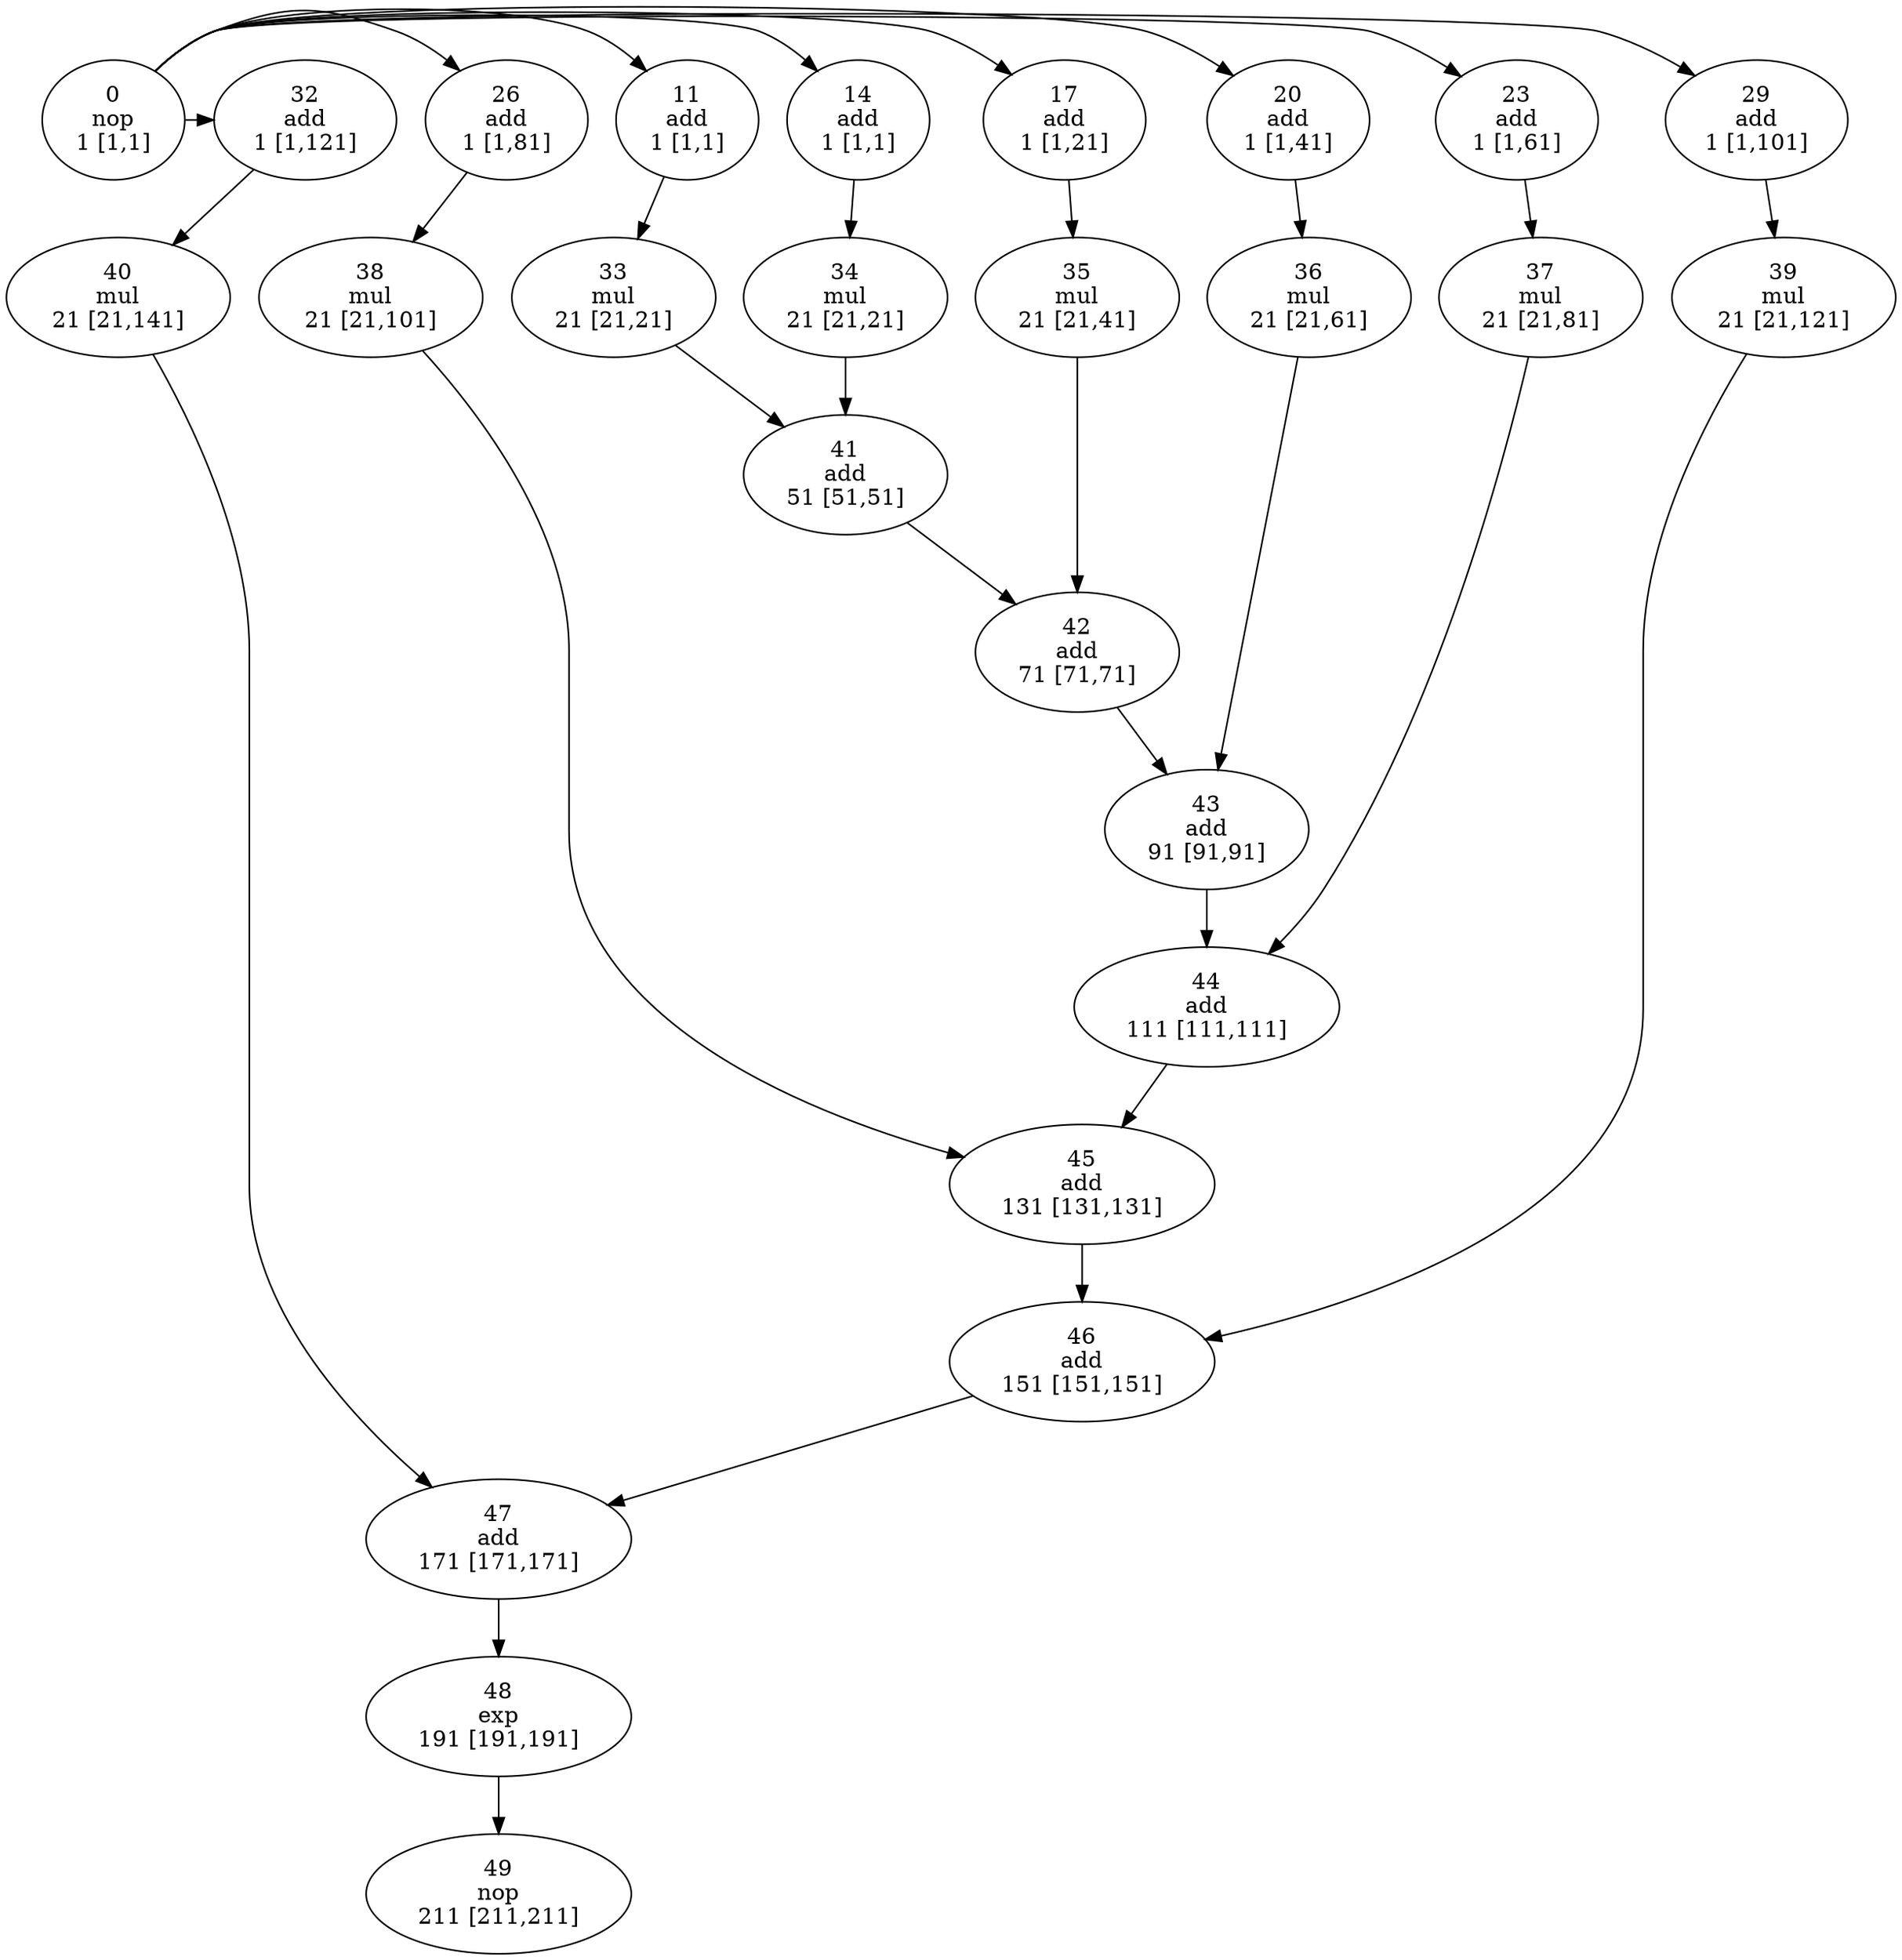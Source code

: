 strict digraph fir1 {
	node [fontcolor=black,
		style=empty
	];
	{
		graph [rank=same];
		26		 [area=2,
			delay=20,
			label="26\nadd\n1 [1,81]",
			mobility=80,
			time_step=1,
			tl=81,
			ts=1];
		20		 [area=2,
			delay=20,
			label="20\nadd\n1 [1,41]",
			mobility=40,
			time_step=1,
			tl=41,
			ts=1];
		23		 [area=2,
			delay=20,
			label="23\nadd\n1 [1,61]",
			mobility=60,
			time_step=1,
			tl=61,
			ts=1];
		29		 [area=2,
			delay=20,
			label="29\nadd\n1 [1,101]",
			mobility=100,
			time_step=1,
			tl=101,
			ts=1];
		0		 [area=0,
			delay=0,
			label="0\nnop\n1 [1,1]",
			mobility=0,
			time_step=1,
			tl=1,
			ts=1];
		0 -> 26;
		0 -> 20;
		0 -> 23;
		0 -> 29;
		11		 [area=2,
			delay=20,
			label="11\nadd\n1 [1,1]",
			mobility=0,
			time_step=1,
			tl=1,
			ts=1];
		0 -> 11;
		14		 [area=2,
			delay=20,
			label="14\nadd\n1 [1,1]",
			mobility=0,
			time_step=1,
			tl=1,
			ts=1];
		0 -> 14;
		17		 [area=2,
			delay=20,
			label="17\nadd\n1 [1,21]",
			mobility=20,
			time_step=1,
			tl=21,
			ts=1];
		0 -> 17;
		32		 [area=2,
			delay=20,
			label="32\nadd\n1 [1,121]",
			mobility=120,
			time_step=1,
			tl=121,
			ts=1];
		0 -> 32;
	}
	{
		graph [rank=same];
		45		 [area=2,
			delay=20,
			label="45\nadd\n131 [131,131]",
			mobility=0,
			time_step=131,
			tl=131,
			ts=131];
	}
	{
		graph [rank=same];
		49		 [area=0,
			delay=0,
			label="49\nnop\n211 [211,211]",
			mobility=0,
			time_step=211,
			tl=211,
			ts=211];
	}
	{
		graph [rank=same];
		42		 [area=2,
			delay=20,
			label="42\nadd\n71 [71,71]",
			mobility=0,
			time_step=71,
			tl=71,
			ts=71];
	}
	{
		graph [rank=same];
		47		 [area=2,
			delay=20,
			label="47\nadd\n171 [171,171]",
			mobility=0,
			time_step=171,
			tl=171,
			ts=171];
	}
	{
		graph [rank=same];
		44		 [area=2,
			delay=20,
			label="44\nadd\n111 [111,111]",
			mobility=0,
			time_step=111,
			tl=111,
			ts=111];
	}
	{
		graph [rank=same];
		41		 [area=2,
			delay=20,
			label="41\nadd\n51 [51,51]",
			mobility=0,
			time_step=51,
			tl=51,
			ts=51];
	}
	{
		graph [rank=same];
		40		 [area=17,
			delay=30,
			label="40\nmul\n21 [21,141]",
			mobility=120,
			time_step=21,
			tl=141,
			ts=21];
		39		 [area=17,
			delay=30,
			label="39\nmul\n21 [21,121]",
			mobility=100,
			time_step=21,
			tl=121,
			ts=21];
		38		 [area=17,
			delay=30,
			label="38\nmul\n21 [21,101]",
			mobility=80,
			time_step=21,
			tl=101,
			ts=21];
		37		 [area=17,
			delay=30,
			label="37\nmul\n21 [21,81]",
			mobility=60,
			time_step=21,
			tl=81,
			ts=21];
		36		 [area=17,
			delay=30,
			label="36\nmul\n21 [21,61]",
			mobility=40,
			time_step=21,
			tl=61,
			ts=21];
		35		 [area=17,
			delay=30,
			label="35\nmul\n21 [21,41]",
			mobility=20,
			time_step=21,
			tl=41,
			ts=21];
		34		 [area=17,
			delay=30,
			label="34\nmul\n21 [21,21]",
			mobility=0,
			time_step=21,
			tl=21,
			ts=21];
		33		 [area=17,
			delay=30,
			label="33\nmul\n21 [21,21]",
			mobility=0,
			time_step=21,
			tl=21,
			ts=21];
	}
	{
		graph [rank=same];
		46		 [area=2,
			delay=20,
			label="46\nadd\n151 [151,151]",
			mobility=0,
			time_step=151,
			tl=151,
			ts=151];
	}
	{
		graph [rank=same];
		43		 [area=2,
			delay=20,
			label="43\nadd\n91 [91,91]",
			mobility=0,
			time_step=91,
			tl=91,
			ts=91];
	}
	{
		graph [rank=same];
		48		 [area=2,
			delay=20,
			label="48\nexp\n191 [191,191]",
			mobility=0,
			time_step=191,
			tl=191,
			ts=191];
	}
	42 -> 43	 [name=34];
	43 -> 44	 [name=35];
	26 -> 38	 [name=18];
	20 -> 36	 [name=12];
	48 -> 49;
	23 -> 37	 [name=15];
	46 -> 47	 [name=38];
	47 -> 48	 [name=39];
	44 -> 45	 [name=36];
	45 -> 46	 [name=37];
	29 -> 39	 [name=21];
	40 -> 47	 [name=32];
	41 -> 42	 [name=33];
	39 -> 46	 [name=31];
	38 -> 45	 [name=30];
	11 -> 33	 [name=3];
	14 -> 34	 [name=6];
	17 -> 35	 [name=9];
	37 -> 44	 [name=29];
	36 -> 43	 [name=28];
	35 -> 42	 [name=27];
	34 -> 41	 [name=26];
	33 -> 41	 [name=25];
	32 -> 40	 [name=24];
}
